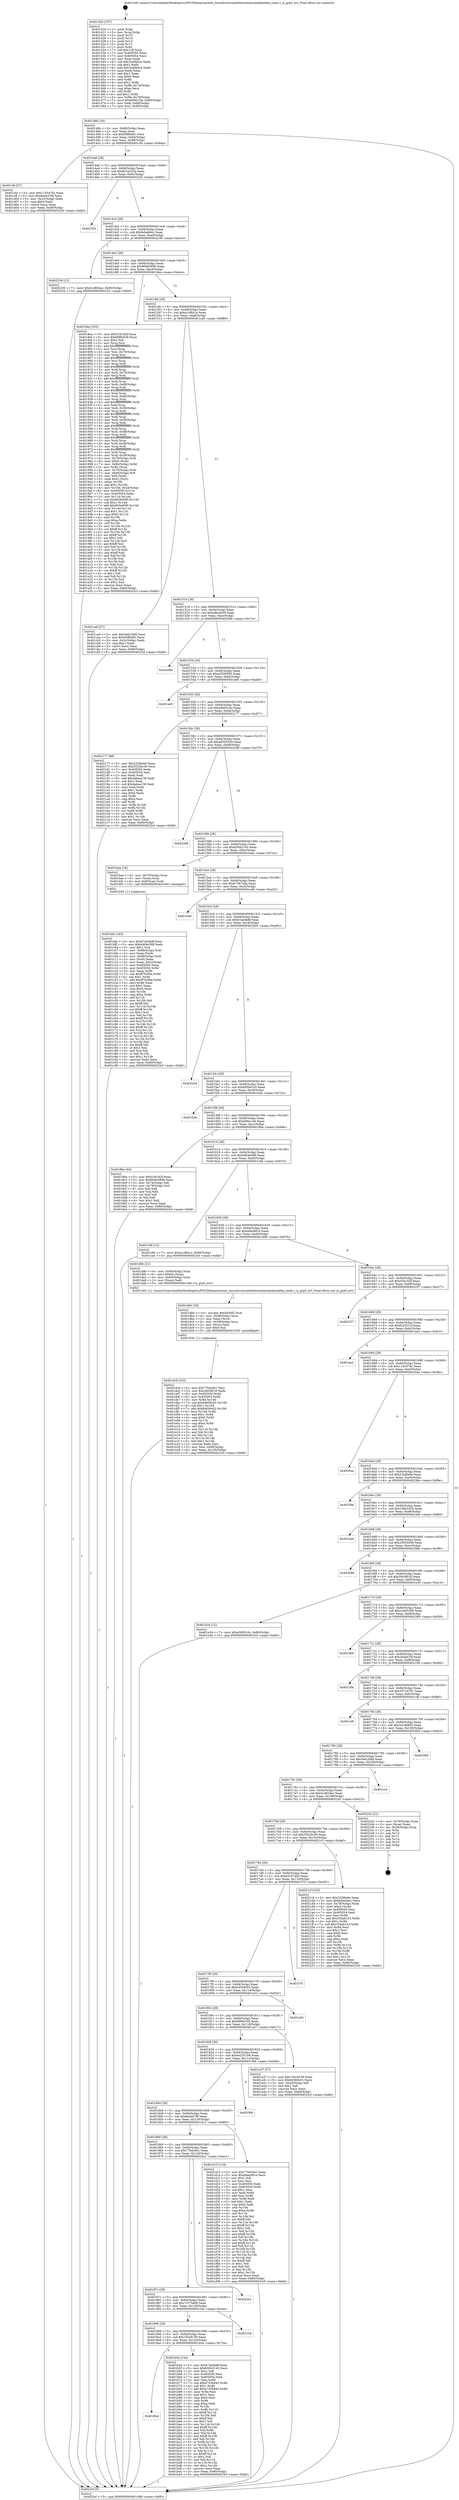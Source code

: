 digraph "0x401420" {
  label = "0x401420 (/mnt/c/Users/mathe/Desktop/tcc/POCII/binaries/extr_linuxdriversnetethernetemulexbenetbe_cmds.c_is_grp5_evt_Final-ollvm.out::main(0))"
  labelloc = "t"
  node[shape=record]

  Entry [label="",width=0.3,height=0.3,shape=circle,fillcolor=black,style=filled]
  "0x40148b" [label="{
     0x40148b [29]\l
     | [instrs]\l
     &nbsp;&nbsp;0x40148b \<+3\>: mov -0x80(%rbp),%eax\l
     &nbsp;&nbsp;0x40148e \<+2\>: mov %eax,%ecx\l
     &nbsp;&nbsp;0x401490 \<+6\>: sub $0x85ff4d81,%ecx\l
     &nbsp;&nbsp;0x401496 \<+6\>: mov %eax,-0x94(%rbp)\l
     &nbsp;&nbsp;0x40149c \<+6\>: mov %ecx,-0x98(%rbp)\l
     &nbsp;&nbsp;0x4014a2 \<+6\>: je 0000000000401cfa \<main+0x8da\>\l
  }"]
  "0x401cfa" [label="{
     0x401cfa [27]\l
     | [instrs]\l
     &nbsp;&nbsp;0x401cfa \<+5\>: mov $0x114547dc,%eax\l
     &nbsp;&nbsp;0x401cff \<+5\>: mov $0x6eeb47f9,%ecx\l
     &nbsp;&nbsp;0x401d04 \<+3\>: mov -0x2c(%rbp),%edx\l
     &nbsp;&nbsp;0x401d07 \<+3\>: cmp $0x0,%edx\l
     &nbsp;&nbsp;0x401d0a \<+3\>: cmove %ecx,%eax\l
     &nbsp;&nbsp;0x401d0d \<+3\>: mov %eax,-0x80(%rbp)\l
     &nbsp;&nbsp;0x401d10 \<+5\>: jmp 00000000004023cf \<main+0xfaf\>\l
  }"]
  "0x4014a8" [label="{
     0x4014a8 [28]\l
     | [instrs]\l
     &nbsp;&nbsp;0x4014a8 \<+5\>: jmp 00000000004014ad \<main+0x8d\>\l
     &nbsp;&nbsp;0x4014ad \<+6\>: mov -0x94(%rbp),%eax\l
     &nbsp;&nbsp;0x4014b3 \<+5\>: sub $0x8c1b223a,%eax\l
     &nbsp;&nbsp;0x4014b8 \<+6\>: mov %eax,-0x9c(%rbp)\l
     &nbsp;&nbsp;0x4014be \<+6\>: je 0000000000402325 \<main+0xf05\>\l
  }"]
  Exit [label="",width=0.3,height=0.3,shape=circle,fillcolor=black,style=filled,peripheries=2]
  "0x402325" [label="{
     0x402325\l
  }", style=dashed]
  "0x4014c4" [label="{
     0x4014c4 [28]\l
     | [instrs]\l
     &nbsp;&nbsp;0x4014c4 \<+5\>: jmp 00000000004014c9 \<main+0xa9\>\l
     &nbsp;&nbsp;0x4014c9 \<+6\>: mov -0x94(%rbp),%eax\l
     &nbsp;&nbsp;0x4014cf \<+5\>: sub $0x8ebeb8cc,%eax\l
     &nbsp;&nbsp;0x4014d4 \<+6\>: mov %eax,-0xa0(%rbp)\l
     &nbsp;&nbsp;0x4014da \<+6\>: je 0000000000402236 \<main+0xe16\>\l
  }"]
  "0x401dcd" [label="{
     0x401dcd [103]\l
     | [instrs]\l
     &nbsp;&nbsp;0x401dcd \<+5\>: mov $0x77bdc9e1,%esi\l
     &nbsp;&nbsp;0x401dd2 \<+5\>: mov $0x28c0f618,%edx\l
     &nbsp;&nbsp;0x401dd7 \<+8\>: mov 0x405050,%r8d\l
     &nbsp;&nbsp;0x401ddf \<+8\>: mov 0x405054,%r9d\l
     &nbsp;&nbsp;0x401de7 \<+3\>: mov %r8d,%r10d\l
     &nbsp;&nbsp;0x401dea \<+7\>: sub $0x84656c02,%r10d\l
     &nbsp;&nbsp;0x401df1 \<+4\>: sub $0x1,%r10d\l
     &nbsp;&nbsp;0x401df5 \<+7\>: add $0x84656c02,%r10d\l
     &nbsp;&nbsp;0x401dfc \<+4\>: imul %r10d,%r8d\l
     &nbsp;&nbsp;0x401e00 \<+4\>: and $0x1,%r8d\l
     &nbsp;&nbsp;0x401e04 \<+4\>: cmp $0x0,%r8d\l
     &nbsp;&nbsp;0x401e08 \<+4\>: sete %r11b\l
     &nbsp;&nbsp;0x401e0c \<+4\>: cmp $0xa,%r9d\l
     &nbsp;&nbsp;0x401e10 \<+3\>: setl %bl\l
     &nbsp;&nbsp;0x401e13 \<+3\>: mov %r11b,%r14b\l
     &nbsp;&nbsp;0x401e16 \<+3\>: and %bl,%r14b\l
     &nbsp;&nbsp;0x401e19 \<+3\>: xor %bl,%r11b\l
     &nbsp;&nbsp;0x401e1c \<+3\>: or %r11b,%r14b\l
     &nbsp;&nbsp;0x401e1f \<+4\>: test $0x1,%r14b\l
     &nbsp;&nbsp;0x401e23 \<+3\>: cmovne %edx,%esi\l
     &nbsp;&nbsp;0x401e26 \<+3\>: mov %esi,-0x80(%rbp)\l
     &nbsp;&nbsp;0x401e29 \<+6\>: mov %eax,-0x130(%rbp)\l
     &nbsp;&nbsp;0x401e2f \<+5\>: jmp 00000000004023cf \<main+0xfaf\>\l
  }"]
  "0x402236" [label="{
     0x402236 [12]\l
     | [instrs]\l
     &nbsp;&nbsp;0x402236 \<+7\>: movl $0x41d834ac,-0x80(%rbp)\l
     &nbsp;&nbsp;0x40223d \<+5\>: jmp 00000000004023cf \<main+0xfaf\>\l
  }"]
  "0x4014e0" [label="{
     0x4014e0 [28]\l
     | [instrs]\l
     &nbsp;&nbsp;0x4014e0 \<+5\>: jmp 00000000004014e5 \<main+0xc5\>\l
     &nbsp;&nbsp;0x4014e5 \<+6\>: mov -0x94(%rbp),%eax\l
     &nbsp;&nbsp;0x4014eb \<+5\>: sub $0x90dd3806,%eax\l
     &nbsp;&nbsp;0x4014f0 \<+6\>: mov %eax,-0xa4(%rbp)\l
     &nbsp;&nbsp;0x4014f6 \<+6\>: je 00000000004018ea \<main+0x4ca\>\l
  }"]
  "0x401db0" [label="{
     0x401db0 [29]\l
     | [instrs]\l
     &nbsp;&nbsp;0x401db0 \<+10\>: movabs $0x4030f2,%rdi\l
     &nbsp;&nbsp;0x401dba \<+4\>: mov -0x58(%rbp),%rcx\l
     &nbsp;&nbsp;0x401dbe \<+2\>: mov %eax,(%rcx)\l
     &nbsp;&nbsp;0x401dc0 \<+4\>: mov -0x58(%rbp),%rcx\l
     &nbsp;&nbsp;0x401dc4 \<+2\>: mov (%rcx),%esi\l
     &nbsp;&nbsp;0x401dc6 \<+2\>: mov $0x0,%al\l
     &nbsp;&nbsp;0x401dc8 \<+5\>: call 0000000000401030 \<printf@plt\>\l
     | [calls]\l
     &nbsp;&nbsp;0x401030 \{1\} (unknown)\l
  }"]
  "0x4018ea" [label="{
     0x4018ea [333]\l
     | [instrs]\l
     &nbsp;&nbsp;0x4018ea \<+5\>: mov $0xf1f4182f,%eax\l
     &nbsp;&nbsp;0x4018ef \<+5\>: mov $0x688fc036,%ecx\l
     &nbsp;&nbsp;0x4018f4 \<+2\>: mov $0x1,%dl\l
     &nbsp;&nbsp;0x4018f6 \<+3\>: mov %rsp,%rsi\l
     &nbsp;&nbsp;0x4018f9 \<+4\>: add $0xfffffffffffffff0,%rsi\l
     &nbsp;&nbsp;0x4018fd \<+3\>: mov %rsi,%rsp\l
     &nbsp;&nbsp;0x401900 \<+4\>: mov %rsi,-0x78(%rbp)\l
     &nbsp;&nbsp;0x401904 \<+3\>: mov %rsp,%rsi\l
     &nbsp;&nbsp;0x401907 \<+4\>: add $0xfffffffffffffff0,%rsi\l
     &nbsp;&nbsp;0x40190b \<+3\>: mov %rsi,%rsp\l
     &nbsp;&nbsp;0x40190e \<+3\>: mov %rsp,%rdi\l
     &nbsp;&nbsp;0x401911 \<+4\>: add $0xfffffffffffffff0,%rdi\l
     &nbsp;&nbsp;0x401915 \<+3\>: mov %rdi,%rsp\l
     &nbsp;&nbsp;0x401918 \<+4\>: mov %rdi,-0x70(%rbp)\l
     &nbsp;&nbsp;0x40191c \<+3\>: mov %rsp,%rdi\l
     &nbsp;&nbsp;0x40191f \<+4\>: add $0xfffffffffffffff0,%rdi\l
     &nbsp;&nbsp;0x401923 \<+3\>: mov %rdi,%rsp\l
     &nbsp;&nbsp;0x401926 \<+4\>: mov %rdi,-0x68(%rbp)\l
     &nbsp;&nbsp;0x40192a \<+3\>: mov %rsp,%rdi\l
     &nbsp;&nbsp;0x40192d \<+4\>: add $0xfffffffffffffff0,%rdi\l
     &nbsp;&nbsp;0x401931 \<+3\>: mov %rdi,%rsp\l
     &nbsp;&nbsp;0x401934 \<+4\>: mov %rdi,-0x60(%rbp)\l
     &nbsp;&nbsp;0x401938 \<+3\>: mov %rsp,%rdi\l
     &nbsp;&nbsp;0x40193b \<+4\>: add $0xfffffffffffffff0,%rdi\l
     &nbsp;&nbsp;0x40193f \<+3\>: mov %rdi,%rsp\l
     &nbsp;&nbsp;0x401942 \<+4\>: mov %rdi,-0x58(%rbp)\l
     &nbsp;&nbsp;0x401946 \<+3\>: mov %rsp,%rdi\l
     &nbsp;&nbsp;0x401949 \<+4\>: add $0xfffffffffffffff0,%rdi\l
     &nbsp;&nbsp;0x40194d \<+3\>: mov %rdi,%rsp\l
     &nbsp;&nbsp;0x401950 \<+4\>: mov %rdi,-0x50(%rbp)\l
     &nbsp;&nbsp;0x401954 \<+3\>: mov %rsp,%rdi\l
     &nbsp;&nbsp;0x401957 \<+4\>: add $0xfffffffffffffff0,%rdi\l
     &nbsp;&nbsp;0x40195b \<+3\>: mov %rdi,%rsp\l
     &nbsp;&nbsp;0x40195e \<+4\>: mov %rdi,-0x48(%rbp)\l
     &nbsp;&nbsp;0x401962 \<+3\>: mov %rsp,%rdi\l
     &nbsp;&nbsp;0x401965 \<+4\>: add $0xfffffffffffffff0,%rdi\l
     &nbsp;&nbsp;0x401969 \<+3\>: mov %rdi,%rsp\l
     &nbsp;&nbsp;0x40196c \<+4\>: mov %rdi,-0x40(%rbp)\l
     &nbsp;&nbsp;0x401970 \<+3\>: mov %rsp,%rdi\l
     &nbsp;&nbsp;0x401973 \<+4\>: add $0xfffffffffffffff0,%rdi\l
     &nbsp;&nbsp;0x401977 \<+3\>: mov %rdi,%rsp\l
     &nbsp;&nbsp;0x40197a \<+4\>: mov %rdi,-0x38(%rbp)\l
     &nbsp;&nbsp;0x40197e \<+4\>: mov -0x78(%rbp),%rdi\l
     &nbsp;&nbsp;0x401982 \<+6\>: movl $0x0,(%rdi)\l
     &nbsp;&nbsp;0x401988 \<+7\>: mov -0x84(%rbp),%r8d\l
     &nbsp;&nbsp;0x40198f \<+3\>: mov %r8d,(%rsi)\l
     &nbsp;&nbsp;0x401992 \<+4\>: mov -0x70(%rbp),%rdi\l
     &nbsp;&nbsp;0x401996 \<+7\>: mov -0x90(%rbp),%r9\l
     &nbsp;&nbsp;0x40199d \<+3\>: mov %r9,(%rdi)\l
     &nbsp;&nbsp;0x4019a0 \<+3\>: cmpl $0x2,(%rsi)\l
     &nbsp;&nbsp;0x4019a3 \<+4\>: setne %r10b\l
     &nbsp;&nbsp;0x4019a7 \<+4\>: and $0x1,%r10b\l
     &nbsp;&nbsp;0x4019ab \<+4\>: mov %r10b,-0x2d(%rbp)\l
     &nbsp;&nbsp;0x4019af \<+8\>: mov 0x405050,%r11d\l
     &nbsp;&nbsp;0x4019b7 \<+7\>: mov 0x405054,%ebx\l
     &nbsp;&nbsp;0x4019be \<+3\>: mov %r11d,%r14d\l
     &nbsp;&nbsp;0x4019c1 \<+7\>: sub $0x663e00f0,%r14d\l
     &nbsp;&nbsp;0x4019c8 \<+4\>: sub $0x1,%r14d\l
     &nbsp;&nbsp;0x4019cc \<+7\>: add $0x663e00f0,%r14d\l
     &nbsp;&nbsp;0x4019d3 \<+4\>: imul %r14d,%r11d\l
     &nbsp;&nbsp;0x4019d7 \<+4\>: and $0x1,%r11d\l
     &nbsp;&nbsp;0x4019db \<+4\>: cmp $0x0,%r11d\l
     &nbsp;&nbsp;0x4019df \<+4\>: sete %r10b\l
     &nbsp;&nbsp;0x4019e3 \<+3\>: cmp $0xa,%ebx\l
     &nbsp;&nbsp;0x4019e6 \<+4\>: setl %r15b\l
     &nbsp;&nbsp;0x4019ea \<+3\>: mov %r10b,%r12b\l
     &nbsp;&nbsp;0x4019ed \<+4\>: xor $0xff,%r12b\l
     &nbsp;&nbsp;0x4019f1 \<+3\>: mov %r15b,%r13b\l
     &nbsp;&nbsp;0x4019f4 \<+4\>: xor $0xff,%r13b\l
     &nbsp;&nbsp;0x4019f8 \<+3\>: xor $0x1,%dl\l
     &nbsp;&nbsp;0x4019fb \<+3\>: mov %r12b,%sil\l
     &nbsp;&nbsp;0x4019fe \<+4\>: and $0xff,%sil\l
     &nbsp;&nbsp;0x401a02 \<+3\>: and %dl,%r10b\l
     &nbsp;&nbsp;0x401a05 \<+3\>: mov %r13b,%dil\l
     &nbsp;&nbsp;0x401a08 \<+4\>: and $0xff,%dil\l
     &nbsp;&nbsp;0x401a0c \<+3\>: and %dl,%r15b\l
     &nbsp;&nbsp;0x401a0f \<+3\>: or %r10b,%sil\l
     &nbsp;&nbsp;0x401a12 \<+3\>: or %r15b,%dil\l
     &nbsp;&nbsp;0x401a15 \<+3\>: xor %dil,%sil\l
     &nbsp;&nbsp;0x401a18 \<+3\>: or %r13b,%r12b\l
     &nbsp;&nbsp;0x401a1b \<+4\>: xor $0xff,%r12b\l
     &nbsp;&nbsp;0x401a1f \<+3\>: or $0x1,%dl\l
     &nbsp;&nbsp;0x401a22 \<+3\>: and %dl,%r12b\l
     &nbsp;&nbsp;0x401a25 \<+3\>: or %r12b,%sil\l
     &nbsp;&nbsp;0x401a28 \<+4\>: test $0x1,%sil\l
     &nbsp;&nbsp;0x401a2c \<+3\>: cmovne %ecx,%eax\l
     &nbsp;&nbsp;0x401a2f \<+3\>: mov %eax,-0x80(%rbp)\l
     &nbsp;&nbsp;0x401a32 \<+5\>: jmp 00000000004023cf \<main+0xfaf\>\l
  }"]
  "0x4014fc" [label="{
     0x4014fc [28]\l
     | [instrs]\l
     &nbsp;&nbsp;0x4014fc \<+5\>: jmp 0000000000401501 \<main+0xe1\>\l
     &nbsp;&nbsp;0x401501 \<+6\>: mov -0x94(%rbp),%eax\l
     &nbsp;&nbsp;0x401507 \<+5\>: sub $0xa1cf841e,%eax\l
     &nbsp;&nbsp;0x40150c \<+6\>: mov %eax,-0xa8(%rbp)\l
     &nbsp;&nbsp;0x401512 \<+6\>: je 0000000000401ca9 \<main+0x889\>\l
  }"]
  "0x401bfa" [label="{
     0x401bfa [163]\l
     | [instrs]\l
     &nbsp;&nbsp;0x401bfa \<+5\>: mov $0xb7ab4b8f,%ecx\l
     &nbsp;&nbsp;0x401bff \<+5\>: mov $0xd464e399,%edx\l
     &nbsp;&nbsp;0x401c04 \<+3\>: mov $0x1,%sil\l
     &nbsp;&nbsp;0x401c07 \<+4\>: mov -0x68(%rbp),%rdi\l
     &nbsp;&nbsp;0x401c0b \<+2\>: mov %eax,(%rdi)\l
     &nbsp;&nbsp;0x401c0d \<+4\>: mov -0x68(%rbp),%rdi\l
     &nbsp;&nbsp;0x401c11 \<+2\>: mov (%rdi),%eax\l
     &nbsp;&nbsp;0x401c13 \<+3\>: mov %eax,-0x2c(%rbp)\l
     &nbsp;&nbsp;0x401c16 \<+7\>: mov 0x405050,%eax\l
     &nbsp;&nbsp;0x401c1d \<+8\>: mov 0x405054,%r8d\l
     &nbsp;&nbsp;0x401c25 \<+3\>: mov %eax,%r9d\l
     &nbsp;&nbsp;0x401c28 \<+7\>: sub $0xff7b5f0a,%r9d\l
     &nbsp;&nbsp;0x401c2f \<+4\>: sub $0x1,%r9d\l
     &nbsp;&nbsp;0x401c33 \<+7\>: add $0xff7b5f0a,%r9d\l
     &nbsp;&nbsp;0x401c3a \<+4\>: imul %r9d,%eax\l
     &nbsp;&nbsp;0x401c3e \<+3\>: and $0x1,%eax\l
     &nbsp;&nbsp;0x401c41 \<+3\>: cmp $0x0,%eax\l
     &nbsp;&nbsp;0x401c44 \<+4\>: sete %r10b\l
     &nbsp;&nbsp;0x401c48 \<+4\>: cmp $0xa,%r8d\l
     &nbsp;&nbsp;0x401c4c \<+4\>: setl %r11b\l
     &nbsp;&nbsp;0x401c50 \<+3\>: mov %r10b,%bl\l
     &nbsp;&nbsp;0x401c53 \<+3\>: xor $0xff,%bl\l
     &nbsp;&nbsp;0x401c56 \<+3\>: mov %r11b,%r14b\l
     &nbsp;&nbsp;0x401c59 \<+4\>: xor $0xff,%r14b\l
     &nbsp;&nbsp;0x401c5d \<+4\>: xor $0x1,%sil\l
     &nbsp;&nbsp;0x401c61 \<+3\>: mov %bl,%r15b\l
     &nbsp;&nbsp;0x401c64 \<+4\>: and $0xff,%r15b\l
     &nbsp;&nbsp;0x401c68 \<+3\>: and %sil,%r10b\l
     &nbsp;&nbsp;0x401c6b \<+3\>: mov %r14b,%r12b\l
     &nbsp;&nbsp;0x401c6e \<+4\>: and $0xff,%r12b\l
     &nbsp;&nbsp;0x401c72 \<+3\>: and %sil,%r11b\l
     &nbsp;&nbsp;0x401c75 \<+3\>: or %r10b,%r15b\l
     &nbsp;&nbsp;0x401c78 \<+3\>: or %r11b,%r12b\l
     &nbsp;&nbsp;0x401c7b \<+3\>: xor %r12b,%r15b\l
     &nbsp;&nbsp;0x401c7e \<+3\>: or %r14b,%bl\l
     &nbsp;&nbsp;0x401c81 \<+3\>: xor $0xff,%bl\l
     &nbsp;&nbsp;0x401c84 \<+4\>: or $0x1,%sil\l
     &nbsp;&nbsp;0x401c88 \<+3\>: and %sil,%bl\l
     &nbsp;&nbsp;0x401c8b \<+3\>: or %bl,%r15b\l
     &nbsp;&nbsp;0x401c8e \<+4\>: test $0x1,%r15b\l
     &nbsp;&nbsp;0x401c92 \<+3\>: cmovne %edx,%ecx\l
     &nbsp;&nbsp;0x401c95 \<+3\>: mov %ecx,-0x80(%rbp)\l
     &nbsp;&nbsp;0x401c98 \<+5\>: jmp 00000000004023cf \<main+0xfaf\>\l
  }"]
  "0x401ca9" [label="{
     0x401ca9 [27]\l
     | [instrs]\l
     &nbsp;&nbsp;0x401ca9 \<+5\>: mov $0x3e0c2bfd,%eax\l
     &nbsp;&nbsp;0x401cae \<+5\>: mov $0x85ff4d81,%ecx\l
     &nbsp;&nbsp;0x401cb3 \<+3\>: mov -0x2c(%rbp),%edx\l
     &nbsp;&nbsp;0x401cb6 \<+3\>: cmp $0x1,%edx\l
     &nbsp;&nbsp;0x401cb9 \<+3\>: cmovl %ecx,%eax\l
     &nbsp;&nbsp;0x401cbc \<+3\>: mov %eax,-0x80(%rbp)\l
     &nbsp;&nbsp;0x401cbf \<+5\>: jmp 00000000004023cf \<main+0xfaf\>\l
  }"]
  "0x401518" [label="{
     0x401518 [28]\l
     | [instrs]\l
     &nbsp;&nbsp;0x401518 \<+5\>: jmp 000000000040151d \<main+0xfd\>\l
     &nbsp;&nbsp;0x40151d \<+6\>: mov -0x94(%rbp),%eax\l
     &nbsp;&nbsp;0x401523 \<+5\>: sub $0xa4bc6e30,%eax\l
     &nbsp;&nbsp;0x401528 \<+6\>: mov %eax,-0xac(%rbp)\l
     &nbsp;&nbsp;0x40152e \<+6\>: je 000000000040209e \<main+0xc7e\>\l
  }"]
  "0x4018b4" [label="{
     0x4018b4\l
  }", style=dashed]
  "0x40209e" [label="{
     0x40209e\l
  }", style=dashed]
  "0x401534" [label="{
     0x401534 [28]\l
     | [instrs]\l
     &nbsp;&nbsp;0x401534 \<+5\>: jmp 0000000000401539 \<main+0x119\>\l
     &nbsp;&nbsp;0x401539 \<+6\>: mov -0x94(%rbp),%eax\l
     &nbsp;&nbsp;0x40153f \<+5\>: sub $0xa5595950,%eax\l
     &nbsp;&nbsp;0x401544 \<+6\>: mov %eax,-0xb0(%rbp)\l
     &nbsp;&nbsp;0x40154a \<+6\>: je 0000000000401ed0 \<main+0xab0\>\l
  }"]
  "0x401b5a" [label="{
     0x401b5a [144]\l
     | [instrs]\l
     &nbsp;&nbsp;0x401b5a \<+5\>: mov $0xb7ab4b8f,%eax\l
     &nbsp;&nbsp;0x401b5f \<+5\>: mov $0xb5942143,%ecx\l
     &nbsp;&nbsp;0x401b64 \<+2\>: mov $0x1,%dl\l
     &nbsp;&nbsp;0x401b66 \<+7\>: mov 0x405050,%esi\l
     &nbsp;&nbsp;0x401b6d \<+7\>: mov 0x405054,%edi\l
     &nbsp;&nbsp;0x401b74 \<+3\>: mov %esi,%r8d\l
     &nbsp;&nbsp;0x401b77 \<+7\>: sub $0xa753b843,%r8d\l
     &nbsp;&nbsp;0x401b7e \<+4\>: sub $0x1,%r8d\l
     &nbsp;&nbsp;0x401b82 \<+7\>: add $0xa753b843,%r8d\l
     &nbsp;&nbsp;0x401b89 \<+4\>: imul %r8d,%esi\l
     &nbsp;&nbsp;0x401b8d \<+3\>: and $0x1,%esi\l
     &nbsp;&nbsp;0x401b90 \<+3\>: cmp $0x0,%esi\l
     &nbsp;&nbsp;0x401b93 \<+4\>: sete %r9b\l
     &nbsp;&nbsp;0x401b97 \<+3\>: cmp $0xa,%edi\l
     &nbsp;&nbsp;0x401b9a \<+4\>: setl %r10b\l
     &nbsp;&nbsp;0x401b9e \<+3\>: mov %r9b,%r11b\l
     &nbsp;&nbsp;0x401ba1 \<+4\>: xor $0xff,%r11b\l
     &nbsp;&nbsp;0x401ba5 \<+3\>: mov %r10b,%bl\l
     &nbsp;&nbsp;0x401ba8 \<+3\>: xor $0xff,%bl\l
     &nbsp;&nbsp;0x401bab \<+3\>: xor $0x1,%dl\l
     &nbsp;&nbsp;0x401bae \<+3\>: mov %r11b,%r14b\l
     &nbsp;&nbsp;0x401bb1 \<+4\>: and $0xff,%r14b\l
     &nbsp;&nbsp;0x401bb5 \<+3\>: and %dl,%r9b\l
     &nbsp;&nbsp;0x401bb8 \<+3\>: mov %bl,%r15b\l
     &nbsp;&nbsp;0x401bbb \<+4\>: and $0xff,%r15b\l
     &nbsp;&nbsp;0x401bbf \<+3\>: and %dl,%r10b\l
     &nbsp;&nbsp;0x401bc2 \<+3\>: or %r9b,%r14b\l
     &nbsp;&nbsp;0x401bc5 \<+3\>: or %r10b,%r15b\l
     &nbsp;&nbsp;0x401bc8 \<+3\>: xor %r15b,%r14b\l
     &nbsp;&nbsp;0x401bcb \<+3\>: or %bl,%r11b\l
     &nbsp;&nbsp;0x401bce \<+4\>: xor $0xff,%r11b\l
     &nbsp;&nbsp;0x401bd2 \<+3\>: or $0x1,%dl\l
     &nbsp;&nbsp;0x401bd5 \<+3\>: and %dl,%r11b\l
     &nbsp;&nbsp;0x401bd8 \<+3\>: or %r11b,%r14b\l
     &nbsp;&nbsp;0x401bdb \<+4\>: test $0x1,%r14b\l
     &nbsp;&nbsp;0x401bdf \<+3\>: cmovne %ecx,%eax\l
     &nbsp;&nbsp;0x401be2 \<+3\>: mov %eax,-0x80(%rbp)\l
     &nbsp;&nbsp;0x401be5 \<+5\>: jmp 00000000004023cf \<main+0xfaf\>\l
  }"]
  "0x401ed0" [label="{
     0x401ed0\l
  }", style=dashed]
  "0x401550" [label="{
     0x401550 [28]\l
     | [instrs]\l
     &nbsp;&nbsp;0x401550 \<+5\>: jmp 0000000000401555 \<main+0x135\>\l
     &nbsp;&nbsp;0x401555 \<+6\>: mov -0x94(%rbp),%eax\l
     &nbsp;&nbsp;0x40155b \<+5\>: sub $0xa58501dc,%eax\l
     &nbsp;&nbsp;0x401560 \<+6\>: mov %eax,-0xb4(%rbp)\l
     &nbsp;&nbsp;0x401566 \<+6\>: je 0000000000402177 \<main+0xd57\>\l
  }"]
  "0x401898" [label="{
     0x401898 [28]\l
     | [instrs]\l
     &nbsp;&nbsp;0x401898 \<+5\>: jmp 000000000040189d \<main+0x47d\>\l
     &nbsp;&nbsp;0x40189d \<+6\>: mov -0x94(%rbp),%eax\l
     &nbsp;&nbsp;0x4018a3 \<+5\>: sub $0x7d3c8159,%eax\l
     &nbsp;&nbsp;0x4018a8 \<+6\>: mov %eax,-0x12c(%rbp)\l
     &nbsp;&nbsp;0x4018ae \<+6\>: je 0000000000401b5a \<main+0x73a\>\l
  }"]
  "0x402177" [label="{
     0x402177 [88]\l
     | [instrs]\l
     &nbsp;&nbsp;0x402177 \<+5\>: mov $0x232f6e9e,%eax\l
     &nbsp;&nbsp;0x40217c \<+5\>: mov $0x5552bc30,%ecx\l
     &nbsp;&nbsp;0x402181 \<+7\>: mov 0x405050,%edx\l
     &nbsp;&nbsp;0x402188 \<+7\>: mov 0x405054,%esi\l
     &nbsp;&nbsp;0x40218f \<+2\>: mov %edx,%edi\l
     &nbsp;&nbsp;0x402191 \<+6\>: add $0xdabaa136,%edi\l
     &nbsp;&nbsp;0x402197 \<+3\>: sub $0x1,%edi\l
     &nbsp;&nbsp;0x40219a \<+6\>: sub $0xdabaa136,%edi\l
     &nbsp;&nbsp;0x4021a0 \<+3\>: imul %edi,%edx\l
     &nbsp;&nbsp;0x4021a3 \<+3\>: and $0x1,%edx\l
     &nbsp;&nbsp;0x4021a6 \<+3\>: cmp $0x0,%edx\l
     &nbsp;&nbsp;0x4021a9 \<+4\>: sete %r8b\l
     &nbsp;&nbsp;0x4021ad \<+3\>: cmp $0xa,%esi\l
     &nbsp;&nbsp;0x4021b0 \<+4\>: setl %r9b\l
     &nbsp;&nbsp;0x4021b4 \<+3\>: mov %r8b,%r10b\l
     &nbsp;&nbsp;0x4021b7 \<+3\>: and %r9b,%r10b\l
     &nbsp;&nbsp;0x4021ba \<+3\>: xor %r9b,%r8b\l
     &nbsp;&nbsp;0x4021bd \<+3\>: or %r8b,%r10b\l
     &nbsp;&nbsp;0x4021c0 \<+4\>: test $0x1,%r10b\l
     &nbsp;&nbsp;0x4021c4 \<+3\>: cmovne %ecx,%eax\l
     &nbsp;&nbsp;0x4021c7 \<+3\>: mov %eax,-0x80(%rbp)\l
     &nbsp;&nbsp;0x4021ca \<+5\>: jmp 00000000004023cf \<main+0xfaf\>\l
  }"]
  "0x40156c" [label="{
     0x40156c [28]\l
     | [instrs]\l
     &nbsp;&nbsp;0x40156c \<+5\>: jmp 0000000000401571 \<main+0x151\>\l
     &nbsp;&nbsp;0x401571 \<+6\>: mov -0x94(%rbp),%eax\l
     &nbsp;&nbsp;0x401577 \<+5\>: sub $0xa8355326,%eax\l
     &nbsp;&nbsp;0x40157c \<+6\>: mov %eax,-0xb8(%rbp)\l
     &nbsp;&nbsp;0x401582 \<+6\>: je 0000000000402299 \<main+0xe79\>\l
  }"]
  "0x40210e" [label="{
     0x40210e\l
  }", style=dashed]
  "0x402299" [label="{
     0x402299\l
  }", style=dashed]
  "0x401588" [label="{
     0x401588 [28]\l
     | [instrs]\l
     &nbsp;&nbsp;0x401588 \<+5\>: jmp 000000000040158d \<main+0x16d\>\l
     &nbsp;&nbsp;0x40158d \<+6\>: mov -0x94(%rbp),%eax\l
     &nbsp;&nbsp;0x401593 \<+5\>: sub $0xb5942143,%eax\l
     &nbsp;&nbsp;0x401598 \<+6\>: mov %eax,-0xbc(%rbp)\l
     &nbsp;&nbsp;0x40159e \<+6\>: je 0000000000401bea \<main+0x7ca\>\l
  }"]
  "0x40187c" [label="{
     0x40187c [28]\l
     | [instrs]\l
     &nbsp;&nbsp;0x40187c \<+5\>: jmp 0000000000401881 \<main+0x461\>\l
     &nbsp;&nbsp;0x401881 \<+6\>: mov -0x94(%rbp),%eax\l
     &nbsp;&nbsp;0x401887 \<+5\>: sub $0x7c375ab9,%eax\l
     &nbsp;&nbsp;0x40188c \<+6\>: mov %eax,-0x128(%rbp)\l
     &nbsp;&nbsp;0x401892 \<+6\>: je 000000000040210e \<main+0xcee\>\l
  }"]
  "0x401bea" [label="{
     0x401bea [16]\l
     | [instrs]\l
     &nbsp;&nbsp;0x401bea \<+4\>: mov -0x70(%rbp),%rax\l
     &nbsp;&nbsp;0x401bee \<+3\>: mov (%rax),%rax\l
     &nbsp;&nbsp;0x401bf1 \<+4\>: mov 0x8(%rax),%rdi\l
     &nbsp;&nbsp;0x401bf5 \<+5\>: call 0000000000401040 \<atoi@plt\>\l
     | [calls]\l
     &nbsp;&nbsp;0x401040 \{1\} (unknown)\l
  }"]
  "0x4015a4" [label="{
     0x4015a4 [28]\l
     | [instrs]\l
     &nbsp;&nbsp;0x4015a4 \<+5\>: jmp 00000000004015a9 \<main+0x189\>\l
     &nbsp;&nbsp;0x4015a9 \<+6\>: mov -0x94(%rbp),%eax\l
     &nbsp;&nbsp;0x4015af \<+5\>: sub $0xb73674da,%eax\l
     &nbsp;&nbsp;0x4015b4 \<+6\>: mov %eax,-0xc0(%rbp)\l
     &nbsp;&nbsp;0x4015ba \<+6\>: je 0000000000401e40 \<main+0xa20\>\l
  }"]
  "0x4022e1" [label="{
     0x4022e1\l
  }", style=dashed]
  "0x401e40" [label="{
     0x401e40\l
  }", style=dashed]
  "0x4015c0" [label="{
     0x4015c0 [28]\l
     | [instrs]\l
     &nbsp;&nbsp;0x4015c0 \<+5\>: jmp 00000000004015c5 \<main+0x1a5\>\l
     &nbsp;&nbsp;0x4015c5 \<+6\>: mov -0x94(%rbp),%eax\l
     &nbsp;&nbsp;0x4015cb \<+5\>: sub $0xb7ab4b8f,%eax\l
     &nbsp;&nbsp;0x4015d0 \<+6\>: mov %eax,-0xc4(%rbp)\l
     &nbsp;&nbsp;0x4015d6 \<+6\>: je 00000000004022b4 \<main+0xe94\>\l
  }"]
  "0x401860" [label="{
     0x401860 [28]\l
     | [instrs]\l
     &nbsp;&nbsp;0x401860 \<+5\>: jmp 0000000000401865 \<main+0x445\>\l
     &nbsp;&nbsp;0x401865 \<+6\>: mov -0x94(%rbp),%eax\l
     &nbsp;&nbsp;0x40186b \<+5\>: sub $0x77bdc9e1,%eax\l
     &nbsp;&nbsp;0x401870 \<+6\>: mov %eax,-0x124(%rbp)\l
     &nbsp;&nbsp;0x401876 \<+6\>: je 00000000004022e1 \<main+0xec1\>\l
  }"]
  "0x4022b4" [label="{
     0x4022b4\l
  }", style=dashed]
  "0x4015dc" [label="{
     0x4015dc [28]\l
     | [instrs]\l
     &nbsp;&nbsp;0x4015dc \<+5\>: jmp 00000000004015e1 \<main+0x1c1\>\l
     &nbsp;&nbsp;0x4015e1 \<+6\>: mov -0x94(%rbp),%eax\l
     &nbsp;&nbsp;0x4015e7 \<+5\>: sub $0xb959d1e5,%eax\l
     &nbsp;&nbsp;0x4015ec \<+6\>: mov %eax,-0xc8(%rbp)\l
     &nbsp;&nbsp;0x4015f2 \<+6\>: je 0000000000401b4e \<main+0x72e\>\l
  }"]
  "0x401d15" [label="{
     0x401d15 [134]\l
     | [instrs]\l
     &nbsp;&nbsp;0x401d15 \<+5\>: mov $0x77bdc9e1,%eax\l
     &nbsp;&nbsp;0x401d1a \<+5\>: mov $0xddac681e,%ecx\l
     &nbsp;&nbsp;0x401d1f \<+2\>: mov $0x1,%dl\l
     &nbsp;&nbsp;0x401d21 \<+2\>: xor %esi,%esi\l
     &nbsp;&nbsp;0x401d23 \<+7\>: mov 0x405050,%edi\l
     &nbsp;&nbsp;0x401d2a \<+8\>: mov 0x405054,%r8d\l
     &nbsp;&nbsp;0x401d32 \<+3\>: sub $0x1,%esi\l
     &nbsp;&nbsp;0x401d35 \<+3\>: mov %edi,%r9d\l
     &nbsp;&nbsp;0x401d38 \<+3\>: add %esi,%r9d\l
     &nbsp;&nbsp;0x401d3b \<+4\>: imul %r9d,%edi\l
     &nbsp;&nbsp;0x401d3f \<+3\>: and $0x1,%edi\l
     &nbsp;&nbsp;0x401d42 \<+3\>: cmp $0x0,%edi\l
     &nbsp;&nbsp;0x401d45 \<+4\>: sete %r10b\l
     &nbsp;&nbsp;0x401d49 \<+4\>: cmp $0xa,%r8d\l
     &nbsp;&nbsp;0x401d4d \<+4\>: setl %r11b\l
     &nbsp;&nbsp;0x401d51 \<+3\>: mov %r10b,%bl\l
     &nbsp;&nbsp;0x401d54 \<+3\>: xor $0xff,%bl\l
     &nbsp;&nbsp;0x401d57 \<+3\>: mov %r11b,%r14b\l
     &nbsp;&nbsp;0x401d5a \<+4\>: xor $0xff,%r14b\l
     &nbsp;&nbsp;0x401d5e \<+3\>: xor $0x1,%dl\l
     &nbsp;&nbsp;0x401d61 \<+3\>: mov %bl,%r15b\l
     &nbsp;&nbsp;0x401d64 \<+4\>: and $0xff,%r15b\l
     &nbsp;&nbsp;0x401d68 \<+3\>: and %dl,%r10b\l
     &nbsp;&nbsp;0x401d6b \<+3\>: mov %r14b,%r12b\l
     &nbsp;&nbsp;0x401d6e \<+4\>: and $0xff,%r12b\l
     &nbsp;&nbsp;0x401d72 \<+3\>: and %dl,%r11b\l
     &nbsp;&nbsp;0x401d75 \<+3\>: or %r10b,%r15b\l
     &nbsp;&nbsp;0x401d78 \<+3\>: or %r11b,%r12b\l
     &nbsp;&nbsp;0x401d7b \<+3\>: xor %r12b,%r15b\l
     &nbsp;&nbsp;0x401d7e \<+3\>: or %r14b,%bl\l
     &nbsp;&nbsp;0x401d81 \<+3\>: xor $0xff,%bl\l
     &nbsp;&nbsp;0x401d84 \<+3\>: or $0x1,%dl\l
     &nbsp;&nbsp;0x401d87 \<+2\>: and %dl,%bl\l
     &nbsp;&nbsp;0x401d89 \<+3\>: or %bl,%r15b\l
     &nbsp;&nbsp;0x401d8c \<+4\>: test $0x1,%r15b\l
     &nbsp;&nbsp;0x401d90 \<+3\>: cmovne %ecx,%eax\l
     &nbsp;&nbsp;0x401d93 \<+3\>: mov %eax,-0x80(%rbp)\l
     &nbsp;&nbsp;0x401d96 \<+5\>: jmp 00000000004023cf \<main+0xfaf\>\l
  }"]
  "0x401b4e" [label="{
     0x401b4e\l
  }", style=dashed]
  "0x4015f8" [label="{
     0x4015f8 [28]\l
     | [instrs]\l
     &nbsp;&nbsp;0x4015f8 \<+5\>: jmp 00000000004015fd \<main+0x1dd\>\l
     &nbsp;&nbsp;0x4015fd \<+6\>: mov -0x94(%rbp),%eax\l
     &nbsp;&nbsp;0x401603 \<+5\>: sub $0xd09cc1fe,%eax\l
     &nbsp;&nbsp;0x401608 \<+6\>: mov %eax,-0xcc(%rbp)\l
     &nbsp;&nbsp;0x40160e \<+6\>: je 00000000004018be \<main+0x49e\>\l
  }"]
  "0x401844" [label="{
     0x401844 [28]\l
     | [instrs]\l
     &nbsp;&nbsp;0x401844 \<+5\>: jmp 0000000000401849 \<main+0x429\>\l
     &nbsp;&nbsp;0x401849 \<+6\>: mov -0x94(%rbp),%eax\l
     &nbsp;&nbsp;0x40184f \<+5\>: sub $0x6eeb47f9,%eax\l
     &nbsp;&nbsp;0x401854 \<+6\>: mov %eax,-0x120(%rbp)\l
     &nbsp;&nbsp;0x40185a \<+6\>: je 0000000000401d15 \<main+0x8f5\>\l
  }"]
  "0x4018be" [label="{
     0x4018be [44]\l
     | [instrs]\l
     &nbsp;&nbsp;0x4018be \<+5\>: mov $0xf1f4182f,%eax\l
     &nbsp;&nbsp;0x4018c3 \<+5\>: mov $0x90dd3806,%ecx\l
     &nbsp;&nbsp;0x4018c8 \<+3\>: mov -0x7a(%rbp),%dl\l
     &nbsp;&nbsp;0x4018cb \<+4\>: mov -0x79(%rbp),%sil\l
     &nbsp;&nbsp;0x4018cf \<+3\>: mov %dl,%dil\l
     &nbsp;&nbsp;0x4018d2 \<+3\>: and %sil,%dil\l
     &nbsp;&nbsp;0x4018d5 \<+3\>: xor %sil,%dl\l
     &nbsp;&nbsp;0x4018d8 \<+3\>: or %dl,%dil\l
     &nbsp;&nbsp;0x4018db \<+4\>: test $0x1,%dil\l
     &nbsp;&nbsp;0x4018df \<+3\>: cmovne %ecx,%eax\l
     &nbsp;&nbsp;0x4018e2 \<+3\>: mov %eax,-0x80(%rbp)\l
     &nbsp;&nbsp;0x4018e5 \<+5\>: jmp 00000000004023cf \<main+0xfaf\>\l
  }"]
  "0x401614" [label="{
     0x401614 [28]\l
     | [instrs]\l
     &nbsp;&nbsp;0x401614 \<+5\>: jmp 0000000000401619 \<main+0x1f9\>\l
     &nbsp;&nbsp;0x401619 \<+6\>: mov -0x94(%rbp),%eax\l
     &nbsp;&nbsp;0x40161f \<+5\>: sub $0xd464e399,%eax\l
     &nbsp;&nbsp;0x401624 \<+6\>: mov %eax,-0xd0(%rbp)\l
     &nbsp;&nbsp;0x40162a \<+6\>: je 0000000000401c9d \<main+0x87d\>\l
  }"]
  "0x4023cf" [label="{
     0x4023cf [5]\l
     | [instrs]\l
     &nbsp;&nbsp;0x4023cf \<+5\>: jmp 000000000040148b \<main+0x6b\>\l
  }"]
  "0x401420" [label="{
     0x401420 [107]\l
     | [instrs]\l
     &nbsp;&nbsp;0x401420 \<+1\>: push %rbp\l
     &nbsp;&nbsp;0x401421 \<+3\>: mov %rsp,%rbp\l
     &nbsp;&nbsp;0x401424 \<+2\>: push %r15\l
     &nbsp;&nbsp;0x401426 \<+2\>: push %r14\l
     &nbsp;&nbsp;0x401428 \<+2\>: push %r13\l
     &nbsp;&nbsp;0x40142a \<+2\>: push %r12\l
     &nbsp;&nbsp;0x40142c \<+1\>: push %rbx\l
     &nbsp;&nbsp;0x40142d \<+7\>: sub $0x128,%rsp\l
     &nbsp;&nbsp;0x401434 \<+7\>: mov 0x405050,%eax\l
     &nbsp;&nbsp;0x40143b \<+7\>: mov 0x405054,%ecx\l
     &nbsp;&nbsp;0x401442 \<+2\>: mov %eax,%edx\l
     &nbsp;&nbsp;0x401444 \<+6\>: sub $0x3cd0b0c4,%edx\l
     &nbsp;&nbsp;0x40144a \<+3\>: sub $0x1,%edx\l
     &nbsp;&nbsp;0x40144d \<+6\>: add $0x3cd0b0c4,%edx\l
     &nbsp;&nbsp;0x401453 \<+3\>: imul %edx,%eax\l
     &nbsp;&nbsp;0x401456 \<+3\>: and $0x1,%eax\l
     &nbsp;&nbsp;0x401459 \<+3\>: cmp $0x0,%eax\l
     &nbsp;&nbsp;0x40145c \<+4\>: sete %r8b\l
     &nbsp;&nbsp;0x401460 \<+4\>: and $0x1,%r8b\l
     &nbsp;&nbsp;0x401464 \<+4\>: mov %r8b,-0x7a(%rbp)\l
     &nbsp;&nbsp;0x401468 \<+3\>: cmp $0xa,%ecx\l
     &nbsp;&nbsp;0x40146b \<+4\>: setl %r8b\l
     &nbsp;&nbsp;0x40146f \<+4\>: and $0x1,%r8b\l
     &nbsp;&nbsp;0x401473 \<+4\>: mov %r8b,-0x79(%rbp)\l
     &nbsp;&nbsp;0x401477 \<+7\>: movl $0xd09cc1fe,-0x80(%rbp)\l
     &nbsp;&nbsp;0x40147e \<+6\>: mov %edi,-0x84(%rbp)\l
     &nbsp;&nbsp;0x401484 \<+7\>: mov %rsi,-0x90(%rbp)\l
  }"]
  "0x401f69" [label="{
     0x401f69\l
  }", style=dashed]
  "0x401828" [label="{
     0x401828 [28]\l
     | [instrs]\l
     &nbsp;&nbsp;0x401828 \<+5\>: jmp 000000000040182d \<main+0x40d\>\l
     &nbsp;&nbsp;0x40182d \<+6\>: mov -0x94(%rbp),%eax\l
     &nbsp;&nbsp;0x401833 \<+5\>: sub $0x6e233109,%eax\l
     &nbsp;&nbsp;0x401838 \<+6\>: mov %eax,-0x11c(%rbp)\l
     &nbsp;&nbsp;0x40183e \<+6\>: je 0000000000401f69 \<main+0xb49\>\l
  }"]
  "0x401c9d" [label="{
     0x401c9d [12]\l
     | [instrs]\l
     &nbsp;&nbsp;0x401c9d \<+7\>: movl $0xa1cf841e,-0x80(%rbp)\l
     &nbsp;&nbsp;0x401ca4 \<+5\>: jmp 00000000004023cf \<main+0xfaf\>\l
  }"]
  "0x401630" [label="{
     0x401630 [28]\l
     | [instrs]\l
     &nbsp;&nbsp;0x401630 \<+5\>: jmp 0000000000401635 \<main+0x215\>\l
     &nbsp;&nbsp;0x401635 \<+6\>: mov -0x94(%rbp),%eax\l
     &nbsp;&nbsp;0x40163b \<+5\>: sub $0xddac681e,%eax\l
     &nbsp;&nbsp;0x401640 \<+6\>: mov %eax,-0xd4(%rbp)\l
     &nbsp;&nbsp;0x401646 \<+6\>: je 0000000000401d9b \<main+0x97b\>\l
  }"]
  "0x401a37" [label="{
     0x401a37 [27]\l
     | [instrs]\l
     &nbsp;&nbsp;0x401a37 \<+5\>: mov $0x7d3c8159,%eax\l
     &nbsp;&nbsp;0x401a3c \<+5\>: mov $0x645b9c01,%ecx\l
     &nbsp;&nbsp;0x401a41 \<+3\>: mov -0x2d(%rbp),%dl\l
     &nbsp;&nbsp;0x401a44 \<+3\>: test $0x1,%dl\l
     &nbsp;&nbsp;0x401a47 \<+3\>: cmovne %ecx,%eax\l
     &nbsp;&nbsp;0x401a4a \<+3\>: mov %eax,-0x80(%rbp)\l
     &nbsp;&nbsp;0x401a4d \<+5\>: jmp 00000000004023cf \<main+0xfaf\>\l
  }"]
  "0x401d9b" [label="{
     0x401d9b [21]\l
     | [instrs]\l
     &nbsp;&nbsp;0x401d9b \<+4\>: mov -0x60(%rbp),%rax\l
     &nbsp;&nbsp;0x401d9f \<+6\>: movl $0x64,(%rax)\l
     &nbsp;&nbsp;0x401da5 \<+4\>: mov -0x60(%rbp),%rax\l
     &nbsp;&nbsp;0x401da9 \<+2\>: mov (%rax),%edi\l
     &nbsp;&nbsp;0x401dab \<+5\>: call 00000000004013e0 \<is_grp5_evt\>\l
     | [calls]\l
     &nbsp;&nbsp;0x4013e0 \{1\} (/mnt/c/Users/mathe/Desktop/tcc/POCII/binaries/extr_linuxdriversnetethernetemulexbenetbe_cmds.c_is_grp5_evt_Final-ollvm.out::is_grp5_evt)\l
  }"]
  "0x40164c" [label="{
     0x40164c [28]\l
     | [instrs]\l
     &nbsp;&nbsp;0x40164c \<+5\>: jmp 0000000000401651 \<main+0x231\>\l
     &nbsp;&nbsp;0x401651 \<+6\>: mov -0x94(%rbp),%eax\l
     &nbsp;&nbsp;0x401657 \<+5\>: sub $0xf1f4182f,%eax\l
     &nbsp;&nbsp;0x40165c \<+6\>: mov %eax,-0xd8(%rbp)\l
     &nbsp;&nbsp;0x401662 \<+6\>: je 0000000000402257 \<main+0xe37\>\l
  }"]
  "0x40180c" [label="{
     0x40180c [28]\l
     | [instrs]\l
     &nbsp;&nbsp;0x40180c \<+5\>: jmp 0000000000401811 \<main+0x3f1\>\l
     &nbsp;&nbsp;0x401811 \<+6\>: mov -0x94(%rbp),%eax\l
     &nbsp;&nbsp;0x401817 \<+5\>: sub $0x688fc036,%eax\l
     &nbsp;&nbsp;0x40181c \<+6\>: mov %eax,-0x118(%rbp)\l
     &nbsp;&nbsp;0x401822 \<+6\>: je 0000000000401a37 \<main+0x617\>\l
  }"]
  "0x402257" [label="{
     0x402257\l
  }", style=dashed]
  "0x401668" [label="{
     0x401668 [28]\l
     | [instrs]\l
     &nbsp;&nbsp;0x401668 \<+5\>: jmp 000000000040166d \<main+0x24d\>\l
     &nbsp;&nbsp;0x40166d \<+6\>: mov -0x94(%rbp),%eax\l
     &nbsp;&nbsp;0x401673 \<+5\>: sub $0xf243211f,%eax\l
     &nbsp;&nbsp;0x401678 \<+6\>: mov %eax,-0xdc(%rbp)\l
     &nbsp;&nbsp;0x40167e \<+6\>: je 0000000000401ae2 \<main+0x6c2\>\l
  }"]
  "0x401a52" [label="{
     0x401a52\l
  }", style=dashed]
  "0x401ae2" [label="{
     0x401ae2\l
  }", style=dashed]
  "0x401684" [label="{
     0x401684 [28]\l
     | [instrs]\l
     &nbsp;&nbsp;0x401684 \<+5\>: jmp 0000000000401689 \<main+0x269\>\l
     &nbsp;&nbsp;0x401689 \<+6\>: mov -0x94(%rbp),%eax\l
     &nbsp;&nbsp;0x40168f \<+5\>: sub $0x114547dc,%eax\l
     &nbsp;&nbsp;0x401694 \<+6\>: mov %eax,-0xe0(%rbp)\l
     &nbsp;&nbsp;0x40169a \<+6\>: je 00000000004020aa \<main+0xc8a\>\l
  }"]
  "0x4017f0" [label="{
     0x4017f0 [28]\l
     | [instrs]\l
     &nbsp;&nbsp;0x4017f0 \<+5\>: jmp 00000000004017f5 \<main+0x3d5\>\l
     &nbsp;&nbsp;0x4017f5 \<+6\>: mov -0x94(%rbp),%eax\l
     &nbsp;&nbsp;0x4017fb \<+5\>: sub $0x645b9c01,%eax\l
     &nbsp;&nbsp;0x401800 \<+6\>: mov %eax,-0x114(%rbp)\l
     &nbsp;&nbsp;0x401806 \<+6\>: je 0000000000401a52 \<main+0x632\>\l
  }"]
  "0x4020aa" [label="{
     0x4020aa\l
  }", style=dashed]
  "0x4016a0" [label="{
     0x4016a0 [28]\l
     | [instrs]\l
     &nbsp;&nbsp;0x4016a0 \<+5\>: jmp 00000000004016a5 \<main+0x285\>\l
     &nbsp;&nbsp;0x4016a5 \<+6\>: mov -0x94(%rbp),%eax\l
     &nbsp;&nbsp;0x4016ab \<+5\>: sub $0x232f6e9e,%eax\l
     &nbsp;&nbsp;0x4016b0 \<+6\>: mov %eax,-0xe4(%rbp)\l
     &nbsp;&nbsp;0x4016b6 \<+6\>: je 00000000004023be \<main+0xf9e\>\l
  }"]
  "0x401f75" [label="{
     0x401f75\l
  }", style=dashed]
  "0x4023be" [label="{
     0x4023be\l
  }", style=dashed]
  "0x4016bc" [label="{
     0x4016bc [28]\l
     | [instrs]\l
     &nbsp;&nbsp;0x4016bc \<+5\>: jmp 00000000004016c1 \<main+0x2a1\>\l
     &nbsp;&nbsp;0x4016c1 \<+6\>: mov -0x94(%rbp),%eax\l
     &nbsp;&nbsp;0x4016c7 \<+5\>: sub $0x238b2d34,%eax\l
     &nbsp;&nbsp;0x4016cc \<+6\>: mov %eax,-0xe8(%rbp)\l
     &nbsp;&nbsp;0x4016d2 \<+6\>: je 00000000004023ad \<main+0xf8d\>\l
  }"]
  "0x4017d4" [label="{
     0x4017d4 [28]\l
     | [instrs]\l
     &nbsp;&nbsp;0x4017d4 \<+5\>: jmp 00000000004017d9 \<main+0x3b9\>\l
     &nbsp;&nbsp;0x4017d9 \<+6\>: mov -0x94(%rbp),%eax\l
     &nbsp;&nbsp;0x4017df \<+5\>: sub $0x631674b5,%eax\l
     &nbsp;&nbsp;0x4017e4 \<+6\>: mov %eax,-0x110(%rbp)\l
     &nbsp;&nbsp;0x4017ea \<+6\>: je 0000000000401f75 \<main+0xb55\>\l
  }"]
  "0x4023ad" [label="{
     0x4023ad\l
  }", style=dashed]
  "0x4016d8" [label="{
     0x4016d8 [28]\l
     | [instrs]\l
     &nbsp;&nbsp;0x4016d8 \<+5\>: jmp 00000000004016dd \<main+0x2bd\>\l
     &nbsp;&nbsp;0x4016dd \<+6\>: mov -0x94(%rbp),%eax\l
     &nbsp;&nbsp;0x4016e3 \<+5\>: sub $0x25953436,%eax\l
     &nbsp;&nbsp;0x4016e8 \<+6\>: mov %eax,-0xec(%rbp)\l
     &nbsp;&nbsp;0x4016ee \<+6\>: je 00000000004020b6 \<main+0xc96\>\l
  }"]
  "0x4021cf" [label="{
     0x4021cf [103]\l
     | [instrs]\l
     &nbsp;&nbsp;0x4021cf \<+5\>: mov $0x232f6e9e,%eax\l
     &nbsp;&nbsp;0x4021d4 \<+5\>: mov $0x8ebeb8cc,%ecx\l
     &nbsp;&nbsp;0x4021d9 \<+4\>: mov -0x78(%rbp),%rdx\l
     &nbsp;&nbsp;0x4021dd \<+6\>: movl $0x0,(%rdx)\l
     &nbsp;&nbsp;0x4021e3 \<+7\>: mov 0x405050,%esi\l
     &nbsp;&nbsp;0x4021ea \<+7\>: mov 0x405054,%edi\l
     &nbsp;&nbsp;0x4021f1 \<+3\>: mov %esi,%r8d\l
     &nbsp;&nbsp;0x4021f4 \<+7\>: add $0x335ab153,%r8d\l
     &nbsp;&nbsp;0x4021fb \<+4\>: sub $0x1,%r8d\l
     &nbsp;&nbsp;0x4021ff \<+7\>: sub $0x335ab153,%r8d\l
     &nbsp;&nbsp;0x402206 \<+4\>: imul %r8d,%esi\l
     &nbsp;&nbsp;0x40220a \<+3\>: and $0x1,%esi\l
     &nbsp;&nbsp;0x40220d \<+3\>: cmp $0x0,%esi\l
     &nbsp;&nbsp;0x402210 \<+4\>: sete %r9b\l
     &nbsp;&nbsp;0x402214 \<+3\>: cmp $0xa,%edi\l
     &nbsp;&nbsp;0x402217 \<+4\>: setl %r10b\l
     &nbsp;&nbsp;0x40221b \<+3\>: mov %r9b,%r11b\l
     &nbsp;&nbsp;0x40221e \<+3\>: and %r10b,%r11b\l
     &nbsp;&nbsp;0x402221 \<+3\>: xor %r10b,%r9b\l
     &nbsp;&nbsp;0x402224 \<+3\>: or %r9b,%r11b\l
     &nbsp;&nbsp;0x402227 \<+4\>: test $0x1,%r11b\l
     &nbsp;&nbsp;0x40222b \<+3\>: cmovne %ecx,%eax\l
     &nbsp;&nbsp;0x40222e \<+3\>: mov %eax,-0x80(%rbp)\l
     &nbsp;&nbsp;0x402231 \<+5\>: jmp 00000000004023cf \<main+0xfaf\>\l
  }"]
  "0x4020b6" [label="{
     0x4020b6\l
  }", style=dashed]
  "0x4016f4" [label="{
     0x4016f4 [28]\l
     | [instrs]\l
     &nbsp;&nbsp;0x4016f4 \<+5\>: jmp 00000000004016f9 \<main+0x2d9\>\l
     &nbsp;&nbsp;0x4016f9 \<+6\>: mov -0x94(%rbp),%eax\l
     &nbsp;&nbsp;0x4016ff \<+5\>: sub $0x28c0f618,%eax\l
     &nbsp;&nbsp;0x401704 \<+6\>: mov %eax,-0xf0(%rbp)\l
     &nbsp;&nbsp;0x40170a \<+6\>: je 0000000000401e34 \<main+0xa14\>\l
  }"]
  "0x4017b8" [label="{
     0x4017b8 [28]\l
     | [instrs]\l
     &nbsp;&nbsp;0x4017b8 \<+5\>: jmp 00000000004017bd \<main+0x39d\>\l
     &nbsp;&nbsp;0x4017bd \<+6\>: mov -0x94(%rbp),%eax\l
     &nbsp;&nbsp;0x4017c3 \<+5\>: sub $0x5552bc30,%eax\l
     &nbsp;&nbsp;0x4017c8 \<+6\>: mov %eax,-0x10c(%rbp)\l
     &nbsp;&nbsp;0x4017ce \<+6\>: je 00000000004021cf \<main+0xdaf\>\l
  }"]
  "0x401e34" [label="{
     0x401e34 [12]\l
     | [instrs]\l
     &nbsp;&nbsp;0x401e34 \<+7\>: movl $0xa58501dc,-0x80(%rbp)\l
     &nbsp;&nbsp;0x401e3b \<+5\>: jmp 00000000004023cf \<main+0xfaf\>\l
  }"]
  "0x401710" [label="{
     0x401710 [28]\l
     | [instrs]\l
     &nbsp;&nbsp;0x401710 \<+5\>: jmp 0000000000401715 \<main+0x2f5\>\l
     &nbsp;&nbsp;0x401715 \<+6\>: mov -0x94(%rbp),%eax\l
     &nbsp;&nbsp;0x40171b \<+5\>: sub $0x2cd05306,%eax\l
     &nbsp;&nbsp;0x401720 \<+6\>: mov %eax,-0xf4(%rbp)\l
     &nbsp;&nbsp;0x401726 \<+6\>: je 0000000000402369 \<main+0xf49\>\l
  }"]
  "0x402242" [label="{
     0x402242 [21]\l
     | [instrs]\l
     &nbsp;&nbsp;0x402242 \<+4\>: mov -0x78(%rbp),%rax\l
     &nbsp;&nbsp;0x402246 \<+2\>: mov (%rax),%eax\l
     &nbsp;&nbsp;0x402248 \<+4\>: lea -0x28(%rbp),%rsp\l
     &nbsp;&nbsp;0x40224c \<+1\>: pop %rbx\l
     &nbsp;&nbsp;0x40224d \<+2\>: pop %r12\l
     &nbsp;&nbsp;0x40224f \<+2\>: pop %r13\l
     &nbsp;&nbsp;0x402251 \<+2\>: pop %r14\l
     &nbsp;&nbsp;0x402253 \<+2\>: pop %r15\l
     &nbsp;&nbsp;0x402255 \<+1\>: pop %rbp\l
     &nbsp;&nbsp;0x402256 \<+1\>: ret\l
  }"]
  "0x402369" [label="{
     0x402369\l
  }", style=dashed]
  "0x40172c" [label="{
     0x40172c [28]\l
     | [instrs]\l
     &nbsp;&nbsp;0x40172c \<+5\>: jmp 0000000000401731 \<main+0x311\>\l
     &nbsp;&nbsp;0x401731 \<+6\>: mov -0x94(%rbp),%eax\l
     &nbsp;&nbsp;0x401737 \<+5\>: sub $0x2e3eb7ef,%eax\l
     &nbsp;&nbsp;0x40173c \<+6\>: mov %eax,-0xf8(%rbp)\l
     &nbsp;&nbsp;0x401742 \<+6\>: je 000000000040216b \<main+0xd4b\>\l
  }"]
  "0x40179c" [label="{
     0x40179c [28]\l
     | [instrs]\l
     &nbsp;&nbsp;0x40179c \<+5\>: jmp 00000000004017a1 \<main+0x381\>\l
     &nbsp;&nbsp;0x4017a1 \<+6\>: mov -0x94(%rbp),%eax\l
     &nbsp;&nbsp;0x4017a7 \<+5\>: sub $0x41d834ac,%eax\l
     &nbsp;&nbsp;0x4017ac \<+6\>: mov %eax,-0x108(%rbp)\l
     &nbsp;&nbsp;0x4017b2 \<+6\>: je 0000000000402242 \<main+0xe22\>\l
  }"]
  "0x40216b" [label="{
     0x40216b\l
  }", style=dashed]
  "0x401748" [label="{
     0x401748 [28]\l
     | [instrs]\l
     &nbsp;&nbsp;0x401748 \<+5\>: jmp 000000000040174d \<main+0x32d\>\l
     &nbsp;&nbsp;0x40174d \<+6\>: mov -0x94(%rbp),%eax\l
     &nbsp;&nbsp;0x401753 \<+5\>: sub $0x35724761,%eax\l
     &nbsp;&nbsp;0x401758 \<+6\>: mov %eax,-0xfc(%rbp)\l
     &nbsp;&nbsp;0x40175e \<+6\>: je 0000000000401cdf \<main+0x8bf\>\l
  }"]
  "0x401cc4" [label="{
     0x401cc4\l
  }", style=dashed]
  "0x401cdf" [label="{
     0x401cdf\l
  }", style=dashed]
  "0x401764" [label="{
     0x401764 [28]\l
     | [instrs]\l
     &nbsp;&nbsp;0x401764 \<+5\>: jmp 0000000000401769 \<main+0x349\>\l
     &nbsp;&nbsp;0x401769 \<+6\>: mov -0x94(%rbp),%eax\l
     &nbsp;&nbsp;0x40176f \<+5\>: sub $0x3a19d905,%eax\l
     &nbsp;&nbsp;0x401774 \<+6\>: mov %eax,-0x100(%rbp)\l
     &nbsp;&nbsp;0x40177a \<+6\>: je 0000000000402005 \<main+0xbe5\>\l
  }"]
  "0x401780" [label="{
     0x401780 [28]\l
     | [instrs]\l
     &nbsp;&nbsp;0x401780 \<+5\>: jmp 0000000000401785 \<main+0x365\>\l
     &nbsp;&nbsp;0x401785 \<+6\>: mov -0x94(%rbp),%eax\l
     &nbsp;&nbsp;0x40178b \<+5\>: sub $0x3e0c2bfd,%eax\l
     &nbsp;&nbsp;0x401790 \<+6\>: mov %eax,-0x104(%rbp)\l
     &nbsp;&nbsp;0x401796 \<+6\>: je 0000000000401cc4 \<main+0x8a4\>\l
  }"]
  "0x402005" [label="{
     0x402005\l
  }", style=dashed]
  Entry -> "0x401420" [label=" 1"]
  "0x40148b" -> "0x401cfa" [label=" 1"]
  "0x40148b" -> "0x4014a8" [label=" 14"]
  "0x402242" -> Exit [label=" 1"]
  "0x4014a8" -> "0x402325" [label=" 0"]
  "0x4014a8" -> "0x4014c4" [label=" 14"]
  "0x402236" -> "0x4023cf" [label=" 1"]
  "0x4014c4" -> "0x402236" [label=" 1"]
  "0x4014c4" -> "0x4014e0" [label=" 13"]
  "0x4021cf" -> "0x4023cf" [label=" 1"]
  "0x4014e0" -> "0x4018ea" [label=" 1"]
  "0x4014e0" -> "0x4014fc" [label=" 12"]
  "0x402177" -> "0x4023cf" [label=" 1"]
  "0x4014fc" -> "0x401ca9" [label=" 1"]
  "0x4014fc" -> "0x401518" [label=" 11"]
  "0x401e34" -> "0x4023cf" [label=" 1"]
  "0x401518" -> "0x40209e" [label=" 0"]
  "0x401518" -> "0x401534" [label=" 11"]
  "0x401dcd" -> "0x4023cf" [label=" 1"]
  "0x401534" -> "0x401ed0" [label=" 0"]
  "0x401534" -> "0x401550" [label=" 11"]
  "0x401db0" -> "0x401dcd" [label=" 1"]
  "0x401550" -> "0x402177" [label=" 1"]
  "0x401550" -> "0x40156c" [label=" 10"]
  "0x401d15" -> "0x4023cf" [label=" 1"]
  "0x40156c" -> "0x402299" [label=" 0"]
  "0x40156c" -> "0x401588" [label=" 10"]
  "0x401cfa" -> "0x4023cf" [label=" 1"]
  "0x401588" -> "0x401bea" [label=" 1"]
  "0x401588" -> "0x4015a4" [label=" 9"]
  "0x401c9d" -> "0x4023cf" [label=" 1"]
  "0x4015a4" -> "0x401e40" [label=" 0"]
  "0x4015a4" -> "0x4015c0" [label=" 9"]
  "0x401bfa" -> "0x4023cf" [label=" 1"]
  "0x4015c0" -> "0x4022b4" [label=" 0"]
  "0x4015c0" -> "0x4015dc" [label=" 9"]
  "0x401b5a" -> "0x4023cf" [label=" 1"]
  "0x4015dc" -> "0x401b4e" [label=" 0"]
  "0x4015dc" -> "0x4015f8" [label=" 9"]
  "0x401898" -> "0x4018b4" [label=" 0"]
  "0x4015f8" -> "0x4018be" [label=" 1"]
  "0x4015f8" -> "0x401614" [label=" 8"]
  "0x4018be" -> "0x4023cf" [label=" 1"]
  "0x401420" -> "0x40148b" [label=" 1"]
  "0x4023cf" -> "0x40148b" [label=" 14"]
  "0x401d9b" -> "0x401db0" [label=" 1"]
  "0x4018ea" -> "0x4023cf" [label=" 1"]
  "0x40187c" -> "0x401898" [label=" 1"]
  "0x401614" -> "0x401c9d" [label=" 1"]
  "0x401614" -> "0x401630" [label=" 7"]
  "0x401ca9" -> "0x4023cf" [label=" 1"]
  "0x401630" -> "0x401d9b" [label=" 1"]
  "0x401630" -> "0x40164c" [label=" 6"]
  "0x401860" -> "0x40187c" [label=" 1"]
  "0x40164c" -> "0x402257" [label=" 0"]
  "0x40164c" -> "0x401668" [label=" 6"]
  "0x401bea" -> "0x401bfa" [label=" 1"]
  "0x401668" -> "0x401ae2" [label=" 0"]
  "0x401668" -> "0x401684" [label=" 6"]
  "0x401844" -> "0x401860" [label=" 1"]
  "0x401684" -> "0x4020aa" [label=" 0"]
  "0x401684" -> "0x4016a0" [label=" 6"]
  "0x401898" -> "0x401b5a" [label=" 1"]
  "0x4016a0" -> "0x4023be" [label=" 0"]
  "0x4016a0" -> "0x4016bc" [label=" 6"]
  "0x401828" -> "0x401844" [label=" 2"]
  "0x4016bc" -> "0x4023ad" [label=" 0"]
  "0x4016bc" -> "0x4016d8" [label=" 6"]
  "0x40187c" -> "0x40210e" [label=" 0"]
  "0x4016d8" -> "0x4020b6" [label=" 0"]
  "0x4016d8" -> "0x4016f4" [label=" 6"]
  "0x401a37" -> "0x4023cf" [label=" 1"]
  "0x4016f4" -> "0x401e34" [label=" 1"]
  "0x4016f4" -> "0x401710" [label=" 5"]
  "0x40180c" -> "0x401a37" [label=" 1"]
  "0x401710" -> "0x402369" [label=" 0"]
  "0x401710" -> "0x40172c" [label=" 5"]
  "0x401860" -> "0x4022e1" [label=" 0"]
  "0x40172c" -> "0x40216b" [label=" 0"]
  "0x40172c" -> "0x401748" [label=" 5"]
  "0x4017f0" -> "0x401a52" [label=" 0"]
  "0x401748" -> "0x401cdf" [label=" 0"]
  "0x401748" -> "0x401764" [label=" 5"]
  "0x401844" -> "0x401d15" [label=" 1"]
  "0x401764" -> "0x402005" [label=" 0"]
  "0x401764" -> "0x401780" [label=" 5"]
  "0x4017d4" -> "0x4017f0" [label=" 3"]
  "0x401780" -> "0x401cc4" [label=" 0"]
  "0x401780" -> "0x40179c" [label=" 5"]
  "0x4017f0" -> "0x40180c" [label=" 3"]
  "0x40179c" -> "0x402242" [label=" 1"]
  "0x40179c" -> "0x4017b8" [label=" 4"]
  "0x40180c" -> "0x401828" [label=" 2"]
  "0x4017b8" -> "0x4021cf" [label=" 1"]
  "0x4017b8" -> "0x4017d4" [label=" 3"]
  "0x401828" -> "0x401f69" [label=" 0"]
  "0x4017d4" -> "0x401f75" [label=" 0"]
}
